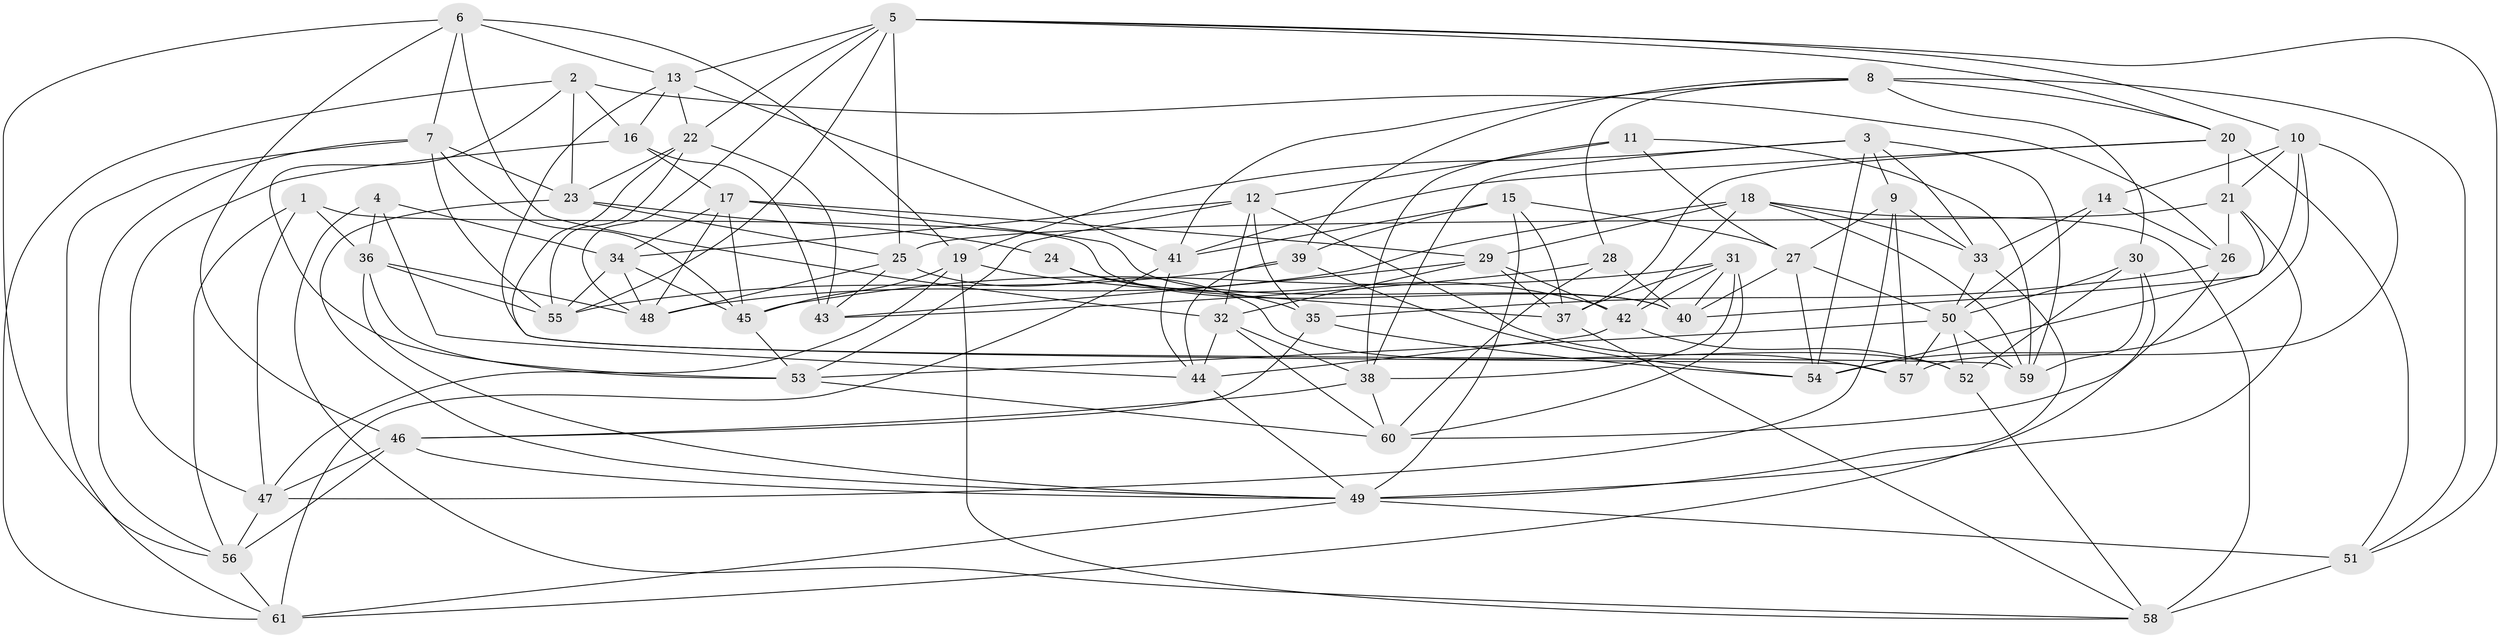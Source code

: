 // original degree distribution, {4: 1.0}
// Generated by graph-tools (version 1.1) at 2025/26/03/09/25 03:26:59]
// undirected, 61 vertices, 174 edges
graph export_dot {
graph [start="1"]
  node [color=gray90,style=filled];
  1;
  2;
  3;
  4;
  5;
  6;
  7;
  8;
  9;
  10;
  11;
  12;
  13;
  14;
  15;
  16;
  17;
  18;
  19;
  20;
  21;
  22;
  23;
  24;
  25;
  26;
  27;
  28;
  29;
  30;
  31;
  32;
  33;
  34;
  35;
  36;
  37;
  38;
  39;
  40;
  41;
  42;
  43;
  44;
  45;
  46;
  47;
  48;
  49;
  50;
  51;
  52;
  53;
  54;
  55;
  56;
  57;
  58;
  59;
  60;
  61;
  1 -- 36 [weight=1.0];
  1 -- 40 [weight=1.0];
  1 -- 47 [weight=1.0];
  1 -- 56 [weight=1.0];
  2 -- 16 [weight=1.0];
  2 -- 23 [weight=1.0];
  2 -- 26 [weight=2.0];
  2 -- 53 [weight=1.0];
  2 -- 61 [weight=1.0];
  3 -- 9 [weight=1.0];
  3 -- 19 [weight=1.0];
  3 -- 33 [weight=1.0];
  3 -- 38 [weight=1.0];
  3 -- 54 [weight=1.0];
  3 -- 59 [weight=1.0];
  4 -- 34 [weight=1.0];
  4 -- 36 [weight=1.0];
  4 -- 44 [weight=1.0];
  4 -- 58 [weight=1.0];
  5 -- 10 [weight=1.0];
  5 -- 13 [weight=1.0];
  5 -- 20 [weight=1.0];
  5 -- 22 [weight=1.0];
  5 -- 25 [weight=1.0];
  5 -- 48 [weight=1.0];
  5 -- 51 [weight=1.0];
  5 -- 55 [weight=1.0];
  6 -- 7 [weight=1.0];
  6 -- 13 [weight=1.0];
  6 -- 19 [weight=1.0];
  6 -- 32 [weight=1.0];
  6 -- 46 [weight=1.0];
  6 -- 56 [weight=1.0];
  7 -- 23 [weight=1.0];
  7 -- 45 [weight=1.0];
  7 -- 55 [weight=1.0];
  7 -- 56 [weight=1.0];
  7 -- 61 [weight=1.0];
  8 -- 20 [weight=1.0];
  8 -- 28 [weight=1.0];
  8 -- 30 [weight=1.0];
  8 -- 39 [weight=1.0];
  8 -- 41 [weight=1.0];
  8 -- 51 [weight=1.0];
  9 -- 27 [weight=1.0];
  9 -- 33 [weight=1.0];
  9 -- 47 [weight=1.0];
  9 -- 57 [weight=2.0];
  10 -- 14 [weight=1.0];
  10 -- 21 [weight=1.0];
  10 -- 40 [weight=1.0];
  10 -- 54 [weight=1.0];
  10 -- 57 [weight=1.0];
  11 -- 12 [weight=1.0];
  11 -- 27 [weight=1.0];
  11 -- 38 [weight=1.0];
  11 -- 59 [weight=1.0];
  12 -- 32 [weight=1.0];
  12 -- 34 [weight=1.0];
  12 -- 35 [weight=1.0];
  12 -- 53 [weight=1.0];
  12 -- 57 [weight=1.0];
  13 -- 16 [weight=1.0];
  13 -- 22 [weight=1.0];
  13 -- 41 [weight=1.0];
  13 -- 59 [weight=1.0];
  14 -- 26 [weight=1.0];
  14 -- 33 [weight=1.0];
  14 -- 50 [weight=1.0];
  15 -- 27 [weight=1.0];
  15 -- 37 [weight=1.0];
  15 -- 39 [weight=2.0];
  15 -- 41 [weight=1.0];
  15 -- 49 [weight=1.0];
  16 -- 17 [weight=1.0];
  16 -- 43 [weight=2.0];
  16 -- 47 [weight=1.0];
  17 -- 29 [weight=1.0];
  17 -- 34 [weight=1.0];
  17 -- 40 [weight=1.0];
  17 -- 45 [weight=1.0];
  17 -- 48 [weight=1.0];
  18 -- 29 [weight=1.0];
  18 -- 33 [weight=1.0];
  18 -- 42 [weight=1.0];
  18 -- 48 [weight=1.0];
  18 -- 58 [weight=1.0];
  18 -- 59 [weight=1.0];
  19 -- 37 [weight=1.0];
  19 -- 45 [weight=1.0];
  19 -- 47 [weight=1.0];
  19 -- 58 [weight=1.0];
  20 -- 21 [weight=1.0];
  20 -- 37 [weight=1.0];
  20 -- 41 [weight=1.0];
  20 -- 51 [weight=1.0];
  21 -- 25 [weight=1.0];
  21 -- 26 [weight=1.0];
  21 -- 49 [weight=1.0];
  21 -- 54 [weight=1.0];
  22 -- 23 [weight=1.0];
  22 -- 43 [weight=1.0];
  22 -- 55 [weight=1.0];
  22 -- 57 [weight=1.0];
  23 -- 24 [weight=1.0];
  23 -- 25 [weight=1.0];
  23 -- 49 [weight=1.0];
  24 -- 35 [weight=2.0];
  24 -- 42 [weight=1.0];
  25 -- 43 [weight=1.0];
  25 -- 48 [weight=1.0];
  25 -- 52 [weight=1.0];
  26 -- 35 [weight=1.0];
  26 -- 61 [weight=1.0];
  27 -- 40 [weight=1.0];
  27 -- 50 [weight=1.0];
  27 -- 54 [weight=1.0];
  28 -- 40 [weight=1.0];
  28 -- 43 [weight=1.0];
  28 -- 60 [weight=1.0];
  29 -- 32 [weight=1.0];
  29 -- 37 [weight=1.0];
  29 -- 42 [weight=1.0];
  29 -- 43 [weight=1.0];
  30 -- 50 [weight=2.0];
  30 -- 52 [weight=1.0];
  30 -- 59 [weight=1.0];
  30 -- 60 [weight=1.0];
  31 -- 37 [weight=1.0];
  31 -- 38 [weight=1.0];
  31 -- 40 [weight=1.0];
  31 -- 42 [weight=1.0];
  31 -- 45 [weight=1.0];
  31 -- 60 [weight=1.0];
  32 -- 38 [weight=1.0];
  32 -- 44 [weight=1.0];
  32 -- 60 [weight=1.0];
  33 -- 49 [weight=1.0];
  33 -- 50 [weight=1.0];
  34 -- 45 [weight=1.0];
  34 -- 48 [weight=1.0];
  34 -- 55 [weight=1.0];
  35 -- 46 [weight=1.0];
  35 -- 54 [weight=1.0];
  36 -- 48 [weight=1.0];
  36 -- 49 [weight=1.0];
  36 -- 53 [weight=1.0];
  36 -- 55 [weight=1.0];
  37 -- 58 [weight=1.0];
  38 -- 46 [weight=1.0];
  38 -- 60 [weight=1.0];
  39 -- 44 [weight=1.0];
  39 -- 54 [weight=1.0];
  39 -- 55 [weight=1.0];
  41 -- 44 [weight=1.0];
  41 -- 61 [weight=1.0];
  42 -- 44 [weight=1.0];
  42 -- 52 [weight=1.0];
  44 -- 49 [weight=1.0];
  45 -- 53 [weight=1.0];
  46 -- 47 [weight=1.0];
  46 -- 49 [weight=1.0];
  46 -- 56 [weight=1.0];
  47 -- 56 [weight=1.0];
  49 -- 51 [weight=2.0];
  49 -- 61 [weight=1.0];
  50 -- 52 [weight=2.0];
  50 -- 53 [weight=1.0];
  50 -- 57 [weight=1.0];
  50 -- 59 [weight=1.0];
  51 -- 58 [weight=1.0];
  52 -- 58 [weight=1.0];
  53 -- 60 [weight=1.0];
  56 -- 61 [weight=1.0];
}
